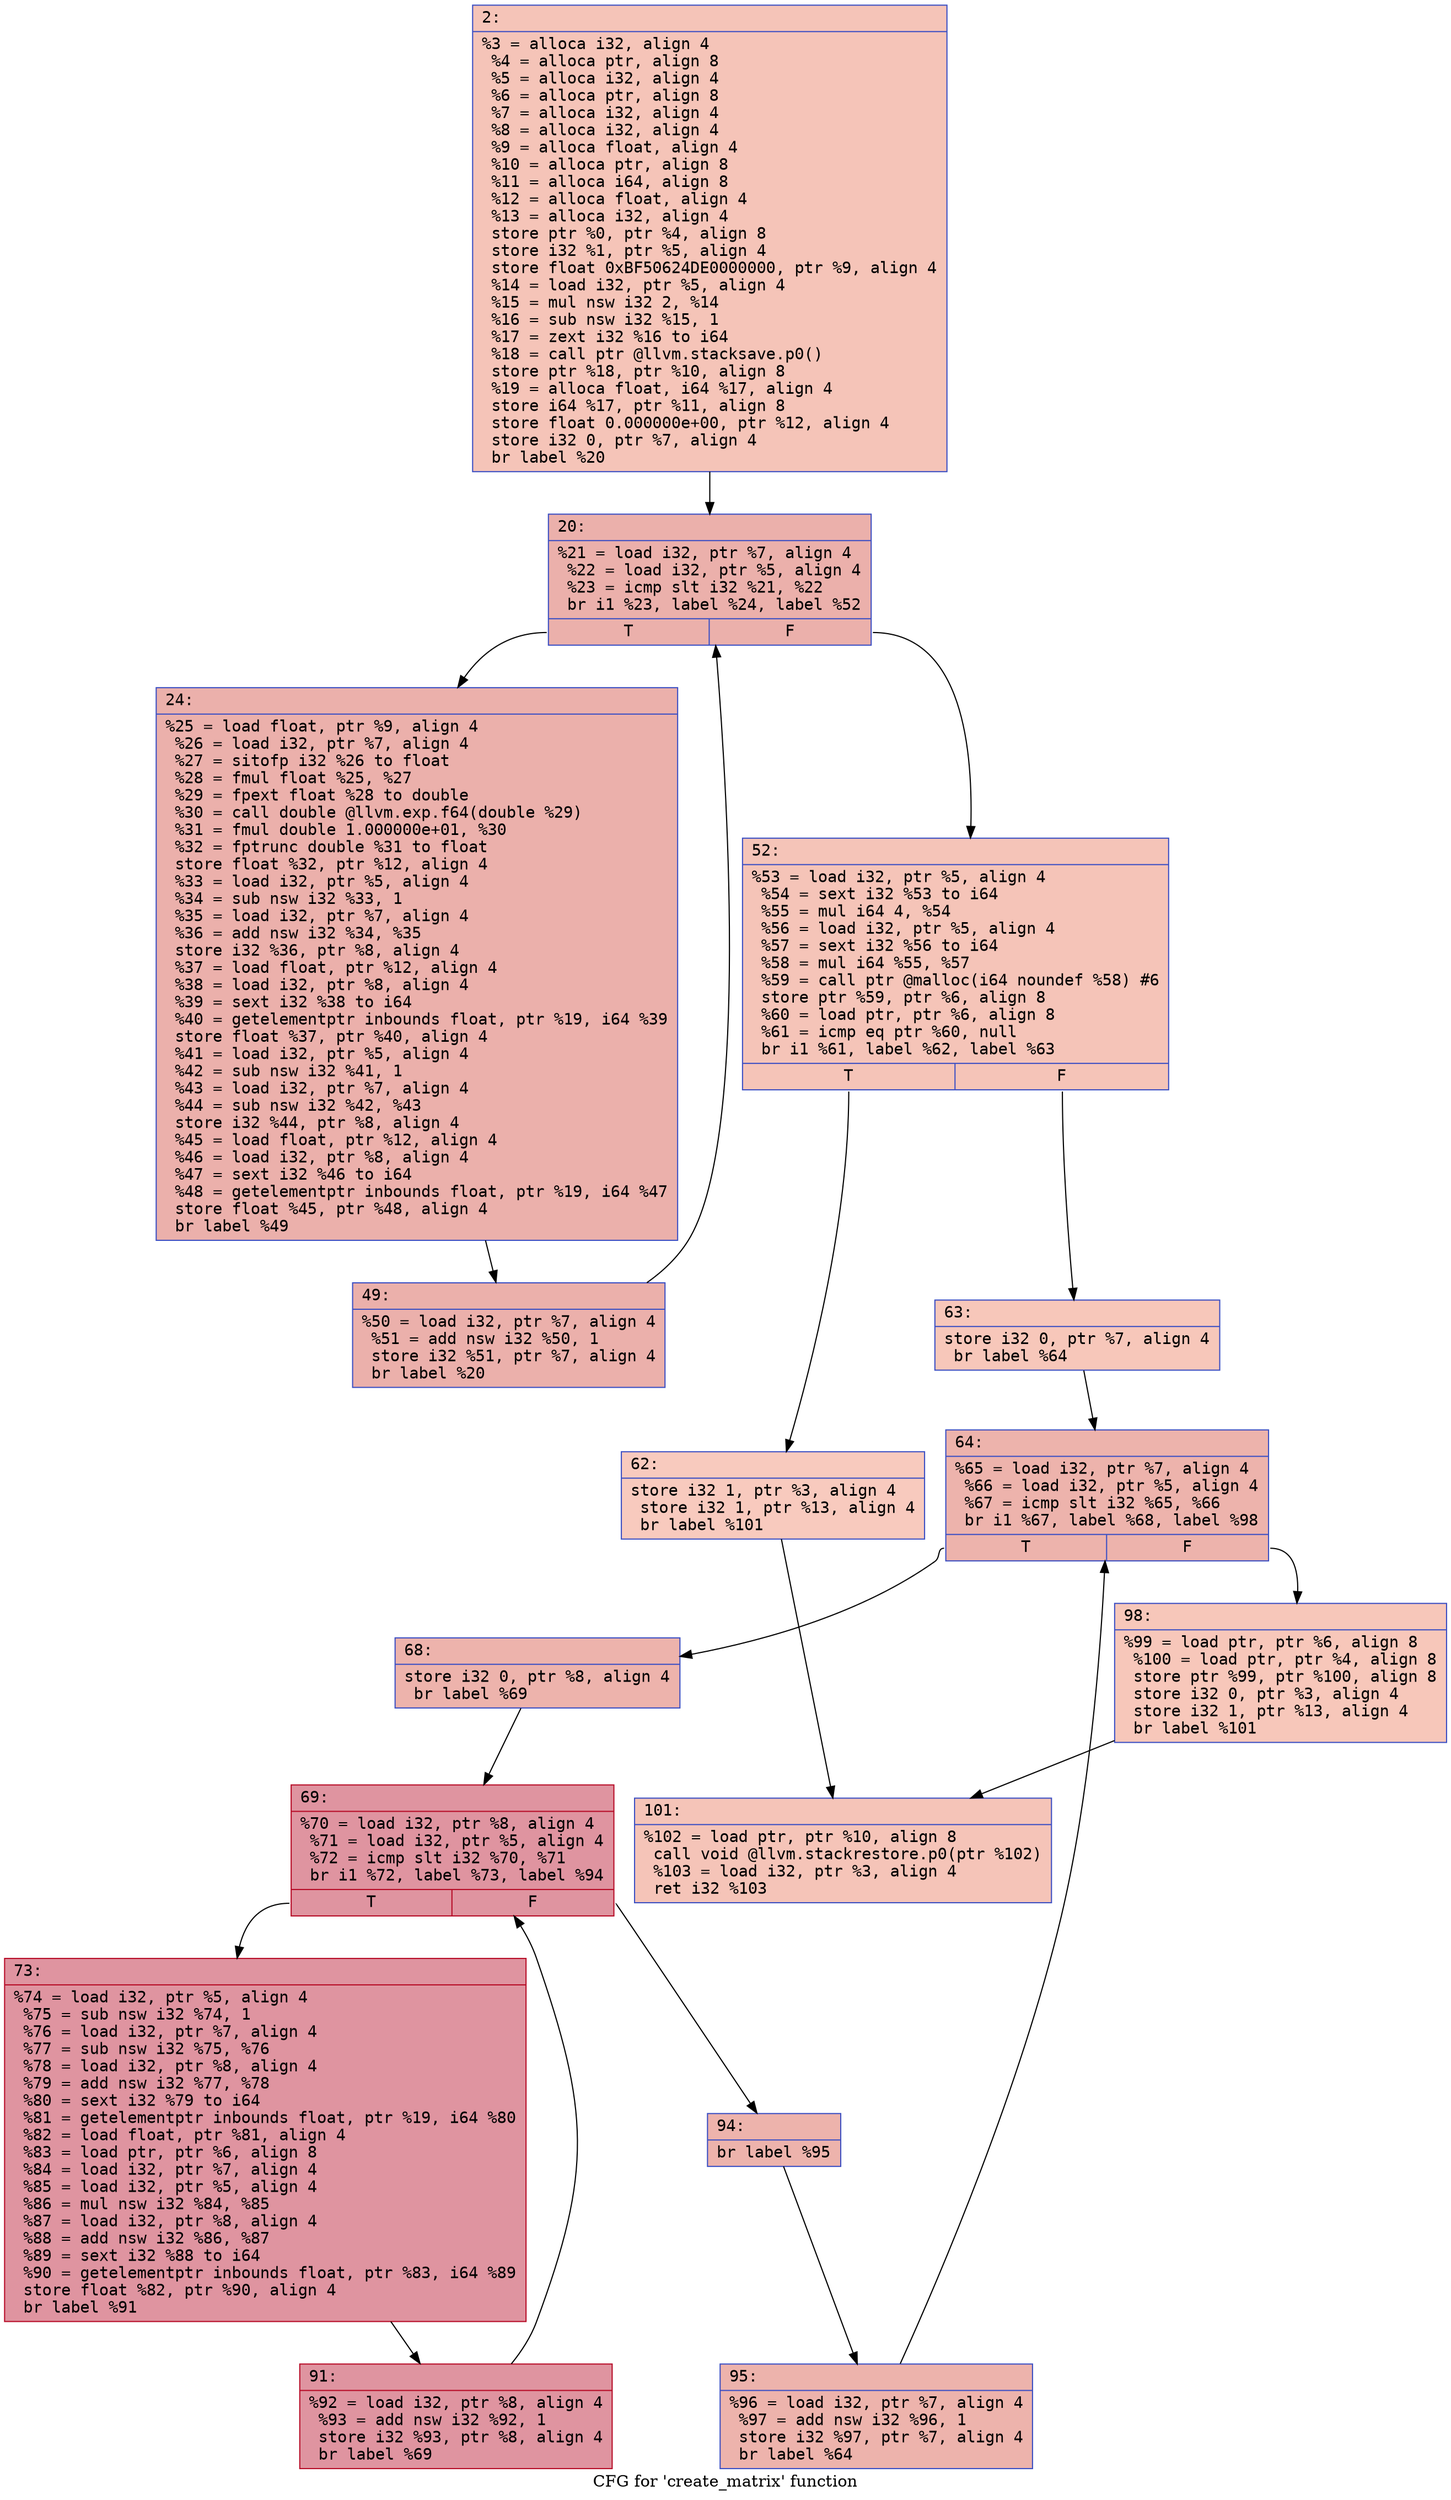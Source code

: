 digraph "CFG for 'create_matrix' function" {
	label="CFG for 'create_matrix' function";

	Node0x6000025e8280 [shape=record,color="#3d50c3ff", style=filled, fillcolor="#e97a5f70" fontname="Courier",label="{2:\l|  %3 = alloca i32, align 4\l  %4 = alloca ptr, align 8\l  %5 = alloca i32, align 4\l  %6 = alloca ptr, align 8\l  %7 = alloca i32, align 4\l  %8 = alloca i32, align 4\l  %9 = alloca float, align 4\l  %10 = alloca ptr, align 8\l  %11 = alloca i64, align 8\l  %12 = alloca float, align 4\l  %13 = alloca i32, align 4\l  store ptr %0, ptr %4, align 8\l  store i32 %1, ptr %5, align 4\l  store float 0xBF50624DE0000000, ptr %9, align 4\l  %14 = load i32, ptr %5, align 4\l  %15 = mul nsw i32 2, %14\l  %16 = sub nsw i32 %15, 1\l  %17 = zext i32 %16 to i64\l  %18 = call ptr @llvm.stacksave.p0()\l  store ptr %18, ptr %10, align 8\l  %19 = alloca float, i64 %17, align 4\l  store i64 %17, ptr %11, align 8\l  store float 0.000000e+00, ptr %12, align 4\l  store i32 0, ptr %7, align 4\l  br label %20\l}"];
	Node0x6000025e8280 -> Node0x6000025e85f0[tooltip="2 -> 20\nProbability 100.00%" ];
	Node0x6000025e85f0 [shape=record,color="#3d50c3ff", style=filled, fillcolor="#d24b4070" fontname="Courier",label="{20:\l|  %21 = load i32, ptr %7, align 4\l  %22 = load i32, ptr %5, align 4\l  %23 = icmp slt i32 %21, %22\l  br i1 %23, label %24, label %52\l|{<s0>T|<s1>F}}"];
	Node0x6000025e85f0:s0 -> Node0x6000025e8640[tooltip="20 -> 24\nProbability 96.88%" ];
	Node0x6000025e85f0:s1 -> Node0x6000025e86e0[tooltip="20 -> 52\nProbability 3.12%" ];
	Node0x6000025e8640 [shape=record,color="#3d50c3ff", style=filled, fillcolor="#d24b4070" fontname="Courier",label="{24:\l|  %25 = load float, ptr %9, align 4\l  %26 = load i32, ptr %7, align 4\l  %27 = sitofp i32 %26 to float\l  %28 = fmul float %25, %27\l  %29 = fpext float %28 to double\l  %30 = call double @llvm.exp.f64(double %29)\l  %31 = fmul double 1.000000e+01, %30\l  %32 = fptrunc double %31 to float\l  store float %32, ptr %12, align 4\l  %33 = load i32, ptr %5, align 4\l  %34 = sub nsw i32 %33, 1\l  %35 = load i32, ptr %7, align 4\l  %36 = add nsw i32 %34, %35\l  store i32 %36, ptr %8, align 4\l  %37 = load float, ptr %12, align 4\l  %38 = load i32, ptr %8, align 4\l  %39 = sext i32 %38 to i64\l  %40 = getelementptr inbounds float, ptr %19, i64 %39\l  store float %37, ptr %40, align 4\l  %41 = load i32, ptr %5, align 4\l  %42 = sub nsw i32 %41, 1\l  %43 = load i32, ptr %7, align 4\l  %44 = sub nsw i32 %42, %43\l  store i32 %44, ptr %8, align 4\l  %45 = load float, ptr %12, align 4\l  %46 = load i32, ptr %8, align 4\l  %47 = sext i32 %46 to i64\l  %48 = getelementptr inbounds float, ptr %19, i64 %47\l  store float %45, ptr %48, align 4\l  br label %49\l}"];
	Node0x6000025e8640 -> Node0x6000025e8690[tooltip="24 -> 49\nProbability 100.00%" ];
	Node0x6000025e8690 [shape=record,color="#3d50c3ff", style=filled, fillcolor="#d24b4070" fontname="Courier",label="{49:\l|  %50 = load i32, ptr %7, align 4\l  %51 = add nsw i32 %50, 1\l  store i32 %51, ptr %7, align 4\l  br label %20\l}"];
	Node0x6000025e8690 -> Node0x6000025e85f0[tooltip="49 -> 20\nProbability 100.00%" ];
	Node0x6000025e86e0 [shape=record,color="#3d50c3ff", style=filled, fillcolor="#e97a5f70" fontname="Courier",label="{52:\l|  %53 = load i32, ptr %5, align 4\l  %54 = sext i32 %53 to i64\l  %55 = mul i64 4, %54\l  %56 = load i32, ptr %5, align 4\l  %57 = sext i32 %56 to i64\l  %58 = mul i64 %55, %57\l  %59 = call ptr @malloc(i64 noundef %58) #6\l  store ptr %59, ptr %6, align 8\l  %60 = load ptr, ptr %6, align 8\l  %61 = icmp eq ptr %60, null\l  br i1 %61, label %62, label %63\l|{<s0>T|<s1>F}}"];
	Node0x6000025e86e0:s0 -> Node0x6000025e8730[tooltip="52 -> 62\nProbability 37.50%" ];
	Node0x6000025e86e0:s1 -> Node0x6000025e8780[tooltip="52 -> 63\nProbability 62.50%" ];
	Node0x6000025e8730 [shape=record,color="#3d50c3ff", style=filled, fillcolor="#ef886b70" fontname="Courier",label="{62:\l|  store i32 1, ptr %3, align 4\l  store i32 1, ptr %13, align 4\l  br label %101\l}"];
	Node0x6000025e8730 -> Node0x6000025e8a50[tooltip="62 -> 101\nProbability 100.00%" ];
	Node0x6000025e8780 [shape=record,color="#3d50c3ff", style=filled, fillcolor="#ec7f6370" fontname="Courier",label="{63:\l|  store i32 0, ptr %7, align 4\l  br label %64\l}"];
	Node0x6000025e8780 -> Node0x6000025e87d0[tooltip="63 -> 64\nProbability 100.00%" ];
	Node0x6000025e87d0 [shape=record,color="#3d50c3ff", style=filled, fillcolor="#d6524470" fontname="Courier",label="{64:\l|  %65 = load i32, ptr %7, align 4\l  %66 = load i32, ptr %5, align 4\l  %67 = icmp slt i32 %65, %66\l  br i1 %67, label %68, label %98\l|{<s0>T|<s1>F}}"];
	Node0x6000025e87d0:s0 -> Node0x6000025e8820[tooltip="64 -> 68\nProbability 96.88%" ];
	Node0x6000025e87d0:s1 -> Node0x6000025e8a00[tooltip="64 -> 98\nProbability 3.12%" ];
	Node0x6000025e8820 [shape=record,color="#3d50c3ff", style=filled, fillcolor="#d6524470" fontname="Courier",label="{68:\l|  store i32 0, ptr %8, align 4\l  br label %69\l}"];
	Node0x6000025e8820 -> Node0x6000025e8870[tooltip="68 -> 69\nProbability 100.00%" ];
	Node0x6000025e8870 [shape=record,color="#b70d28ff", style=filled, fillcolor="#b70d2870" fontname="Courier",label="{69:\l|  %70 = load i32, ptr %8, align 4\l  %71 = load i32, ptr %5, align 4\l  %72 = icmp slt i32 %70, %71\l  br i1 %72, label %73, label %94\l|{<s0>T|<s1>F}}"];
	Node0x6000025e8870:s0 -> Node0x6000025e88c0[tooltip="69 -> 73\nProbability 96.88%" ];
	Node0x6000025e8870:s1 -> Node0x6000025e8960[tooltip="69 -> 94\nProbability 3.12%" ];
	Node0x6000025e88c0 [shape=record,color="#b70d28ff", style=filled, fillcolor="#b70d2870" fontname="Courier",label="{73:\l|  %74 = load i32, ptr %5, align 4\l  %75 = sub nsw i32 %74, 1\l  %76 = load i32, ptr %7, align 4\l  %77 = sub nsw i32 %75, %76\l  %78 = load i32, ptr %8, align 4\l  %79 = add nsw i32 %77, %78\l  %80 = sext i32 %79 to i64\l  %81 = getelementptr inbounds float, ptr %19, i64 %80\l  %82 = load float, ptr %81, align 4\l  %83 = load ptr, ptr %6, align 8\l  %84 = load i32, ptr %7, align 4\l  %85 = load i32, ptr %5, align 4\l  %86 = mul nsw i32 %84, %85\l  %87 = load i32, ptr %8, align 4\l  %88 = add nsw i32 %86, %87\l  %89 = sext i32 %88 to i64\l  %90 = getelementptr inbounds float, ptr %83, i64 %89\l  store float %82, ptr %90, align 4\l  br label %91\l}"];
	Node0x6000025e88c0 -> Node0x6000025e8910[tooltip="73 -> 91\nProbability 100.00%" ];
	Node0x6000025e8910 [shape=record,color="#b70d28ff", style=filled, fillcolor="#b70d2870" fontname="Courier",label="{91:\l|  %92 = load i32, ptr %8, align 4\l  %93 = add nsw i32 %92, 1\l  store i32 %93, ptr %8, align 4\l  br label %69\l}"];
	Node0x6000025e8910 -> Node0x6000025e8870[tooltip="91 -> 69\nProbability 100.00%" ];
	Node0x6000025e8960 [shape=record,color="#3d50c3ff", style=filled, fillcolor="#d6524470" fontname="Courier",label="{94:\l|  br label %95\l}"];
	Node0x6000025e8960 -> Node0x6000025e89b0[tooltip="94 -> 95\nProbability 100.00%" ];
	Node0x6000025e89b0 [shape=record,color="#3d50c3ff", style=filled, fillcolor="#d6524470" fontname="Courier",label="{95:\l|  %96 = load i32, ptr %7, align 4\l  %97 = add nsw i32 %96, 1\l  store i32 %97, ptr %7, align 4\l  br label %64\l}"];
	Node0x6000025e89b0 -> Node0x6000025e87d0[tooltip="95 -> 64\nProbability 100.00%" ];
	Node0x6000025e8a00 [shape=record,color="#3d50c3ff", style=filled, fillcolor="#ec7f6370" fontname="Courier",label="{98:\l|  %99 = load ptr, ptr %6, align 8\l  %100 = load ptr, ptr %4, align 8\l  store ptr %99, ptr %100, align 8\l  store i32 0, ptr %3, align 4\l  store i32 1, ptr %13, align 4\l  br label %101\l}"];
	Node0x6000025e8a00 -> Node0x6000025e8a50[tooltip="98 -> 101\nProbability 100.00%" ];
	Node0x6000025e8a50 [shape=record,color="#3d50c3ff", style=filled, fillcolor="#e97a5f70" fontname="Courier",label="{101:\l|  %102 = load ptr, ptr %10, align 8\l  call void @llvm.stackrestore.p0(ptr %102)\l  %103 = load i32, ptr %3, align 4\l  ret i32 %103\l}"];
}

